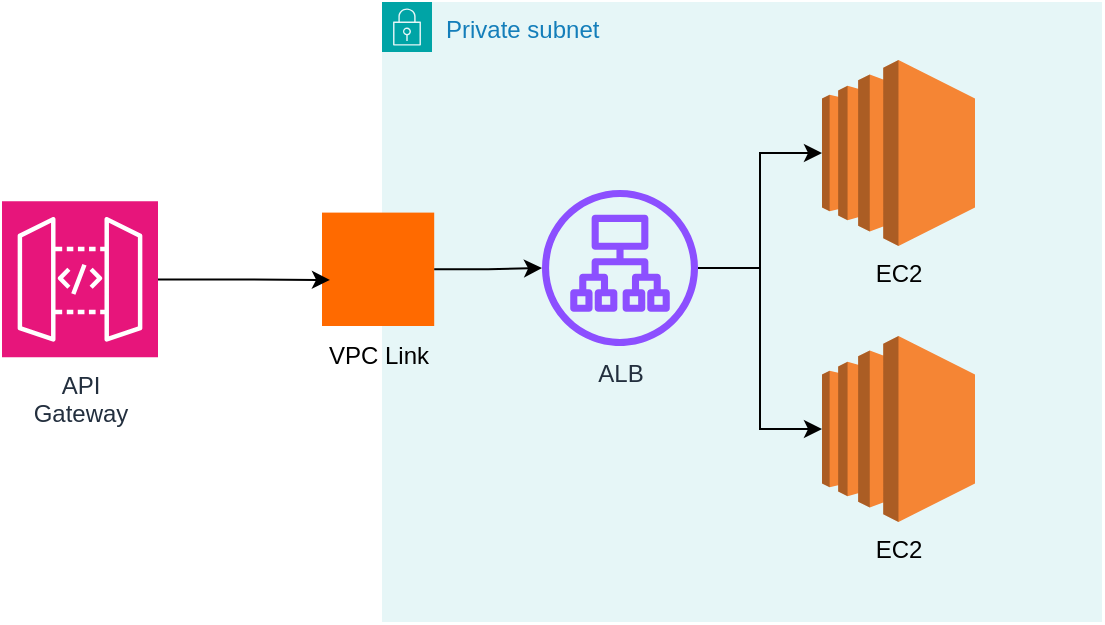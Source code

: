 <mxfile version="26.2.8">
  <diagram name="Page-1" id="9I7m6aoadnP6DFpINg72">
    <mxGraphModel dx="788" dy="463" grid="1" gridSize="10" guides="1" tooltips="1" connect="1" arrows="1" fold="1" page="1" pageScale="1" pageWidth="850" pageHeight="1100" math="0" shadow="0">
      <root>
        <mxCell id="0" />
        <mxCell id="1" parent="0" />
        <mxCell id="tVjxG7Odu9xl5-6KQJ2N-3" value="Private subnet" style="points=[[0,0],[0.25,0],[0.5,0],[0.75,0],[1,0],[1,0.25],[1,0.5],[1,0.75],[1,1],[0.75,1],[0.5,1],[0.25,1],[0,1],[0,0.75],[0,0.5],[0,0.25]];outlineConnect=0;gradientColor=none;html=1;whiteSpace=wrap;fontSize=12;fontStyle=0;container=1;pointerEvents=0;collapsible=0;recursiveResize=0;shape=mxgraph.aws4.group;grIcon=mxgraph.aws4.group_security_group;grStroke=0;strokeColor=#00A4A6;fillColor=#E6F6F7;verticalAlign=top;align=left;spacingLeft=30;fontColor=#147EBA;dashed=0;shadow=0;" vertex="1" parent="1">
          <mxGeometry x="250" y="36" width="360" height="310" as="geometry" />
        </mxCell>
        <mxCell id="tVjxG7Odu9xl5-6KQJ2N-4" value="EC2" style="outlineConnect=0;dashed=0;verticalLabelPosition=bottom;verticalAlign=top;align=center;html=1;shape=mxgraph.aws3.ec2;fillColor=#F58534;gradientColor=none;" vertex="1" parent="tVjxG7Odu9xl5-6KQJ2N-3">
          <mxGeometry x="220" y="29" width="76.5" height="93" as="geometry" />
        </mxCell>
        <mxCell id="tVjxG7Odu9xl5-6KQJ2N-5" value="EC2" style="outlineConnect=0;dashed=0;verticalLabelPosition=bottom;verticalAlign=top;align=center;html=1;shape=mxgraph.aws3.ec2;fillColor=#F58534;gradientColor=none;" vertex="1" parent="tVjxG7Odu9xl5-6KQJ2N-3">
          <mxGeometry x="220" y="167" width="76.5" height="93" as="geometry" />
        </mxCell>
        <mxCell id="tVjxG7Odu9xl5-6KQJ2N-6" value="&lt;div&gt;&lt;br&gt;&lt;/div&gt;&lt;div&gt;&lt;br&gt;&lt;/div&gt;&lt;div&gt;&lt;br&gt;&lt;/div&gt;&lt;div&gt;&lt;br&gt;&lt;/div&gt;&lt;div&gt;&lt;br&gt;&lt;/div&gt;&lt;div&gt;&lt;br&gt;&lt;/div&gt;&lt;div&gt;VPC Link&lt;/div&gt;" style="points=[];aspect=fixed;html=1;align=center;shadow=0;dashed=0;fillColor=#FF6A00;strokeColor=none;shape=mxgraph.alibaba_cloud.privatelink;" vertex="1" parent="tVjxG7Odu9xl5-6KQJ2N-3">
          <mxGeometry x="-30" y="105.3" width="56.1" height="56.7" as="geometry" />
        </mxCell>
        <mxCell id="tVjxG7Odu9xl5-6KQJ2N-1" value="API&lt;div&gt;Gateway&lt;/div&gt;" style="sketch=0;points=[[0,0,0],[0.25,0,0],[0.5,0,0],[0.75,0,0],[1,0,0],[0,1,0],[0.25,1,0],[0.5,1,0],[0.75,1,0],[1,1,0],[0,0.25,0],[0,0.5,0],[0,0.75,0],[1,0.25,0],[1,0.5,0],[1,0.75,0]];outlineConnect=0;fontColor=#232F3E;fillColor=#E7157B;strokeColor=#ffffff;dashed=0;verticalLabelPosition=bottom;verticalAlign=top;align=center;html=1;fontSize=12;fontStyle=0;aspect=fixed;shape=mxgraph.aws4.resourceIcon;resIcon=mxgraph.aws4.api_gateway;" vertex="1" parent="1">
          <mxGeometry x="60" y="135.65" width="78" height="78" as="geometry" />
        </mxCell>
        <mxCell id="tVjxG7Odu9xl5-6KQJ2N-9" style="edgeStyle=orthogonalEdgeStyle;rounded=0;orthogonalLoop=1;jettySize=auto;html=1;" edge="1" parent="1" source="tVjxG7Odu9xl5-6KQJ2N-2" target="tVjxG7Odu9xl5-6KQJ2N-4">
          <mxGeometry relative="1" as="geometry" />
        </mxCell>
        <mxCell id="tVjxG7Odu9xl5-6KQJ2N-14" style="edgeStyle=orthogonalEdgeStyle;rounded=0;orthogonalLoop=1;jettySize=auto;html=1;" edge="1" parent="1" source="tVjxG7Odu9xl5-6KQJ2N-2" target="tVjxG7Odu9xl5-6KQJ2N-5">
          <mxGeometry relative="1" as="geometry" />
        </mxCell>
        <mxCell id="tVjxG7Odu9xl5-6KQJ2N-2" value="ALB" style="sketch=0;outlineConnect=0;fontColor=#232F3E;gradientColor=none;fillColor=#8C4FFF;strokeColor=none;dashed=0;verticalLabelPosition=bottom;verticalAlign=top;align=center;html=1;fontSize=12;fontStyle=0;aspect=fixed;pointerEvents=1;shape=mxgraph.aws4.application_load_balancer;" vertex="1" parent="1">
          <mxGeometry x="330" y="130" width="78" height="78" as="geometry" />
        </mxCell>
        <mxCell id="tVjxG7Odu9xl5-6KQJ2N-7" style="edgeStyle=orthogonalEdgeStyle;rounded=0;orthogonalLoop=1;jettySize=auto;html=1;entryX=0.071;entryY=0.594;entryDx=0;entryDy=0;entryPerimeter=0;" edge="1" parent="1" source="tVjxG7Odu9xl5-6KQJ2N-1" target="tVjxG7Odu9xl5-6KQJ2N-6">
          <mxGeometry relative="1" as="geometry" />
        </mxCell>
        <mxCell id="tVjxG7Odu9xl5-6KQJ2N-8" style="edgeStyle=orthogonalEdgeStyle;rounded=0;orthogonalLoop=1;jettySize=auto;html=1;" edge="1" parent="1" source="tVjxG7Odu9xl5-6KQJ2N-6" target="tVjxG7Odu9xl5-6KQJ2N-2">
          <mxGeometry relative="1" as="geometry" />
        </mxCell>
      </root>
    </mxGraphModel>
  </diagram>
</mxfile>
